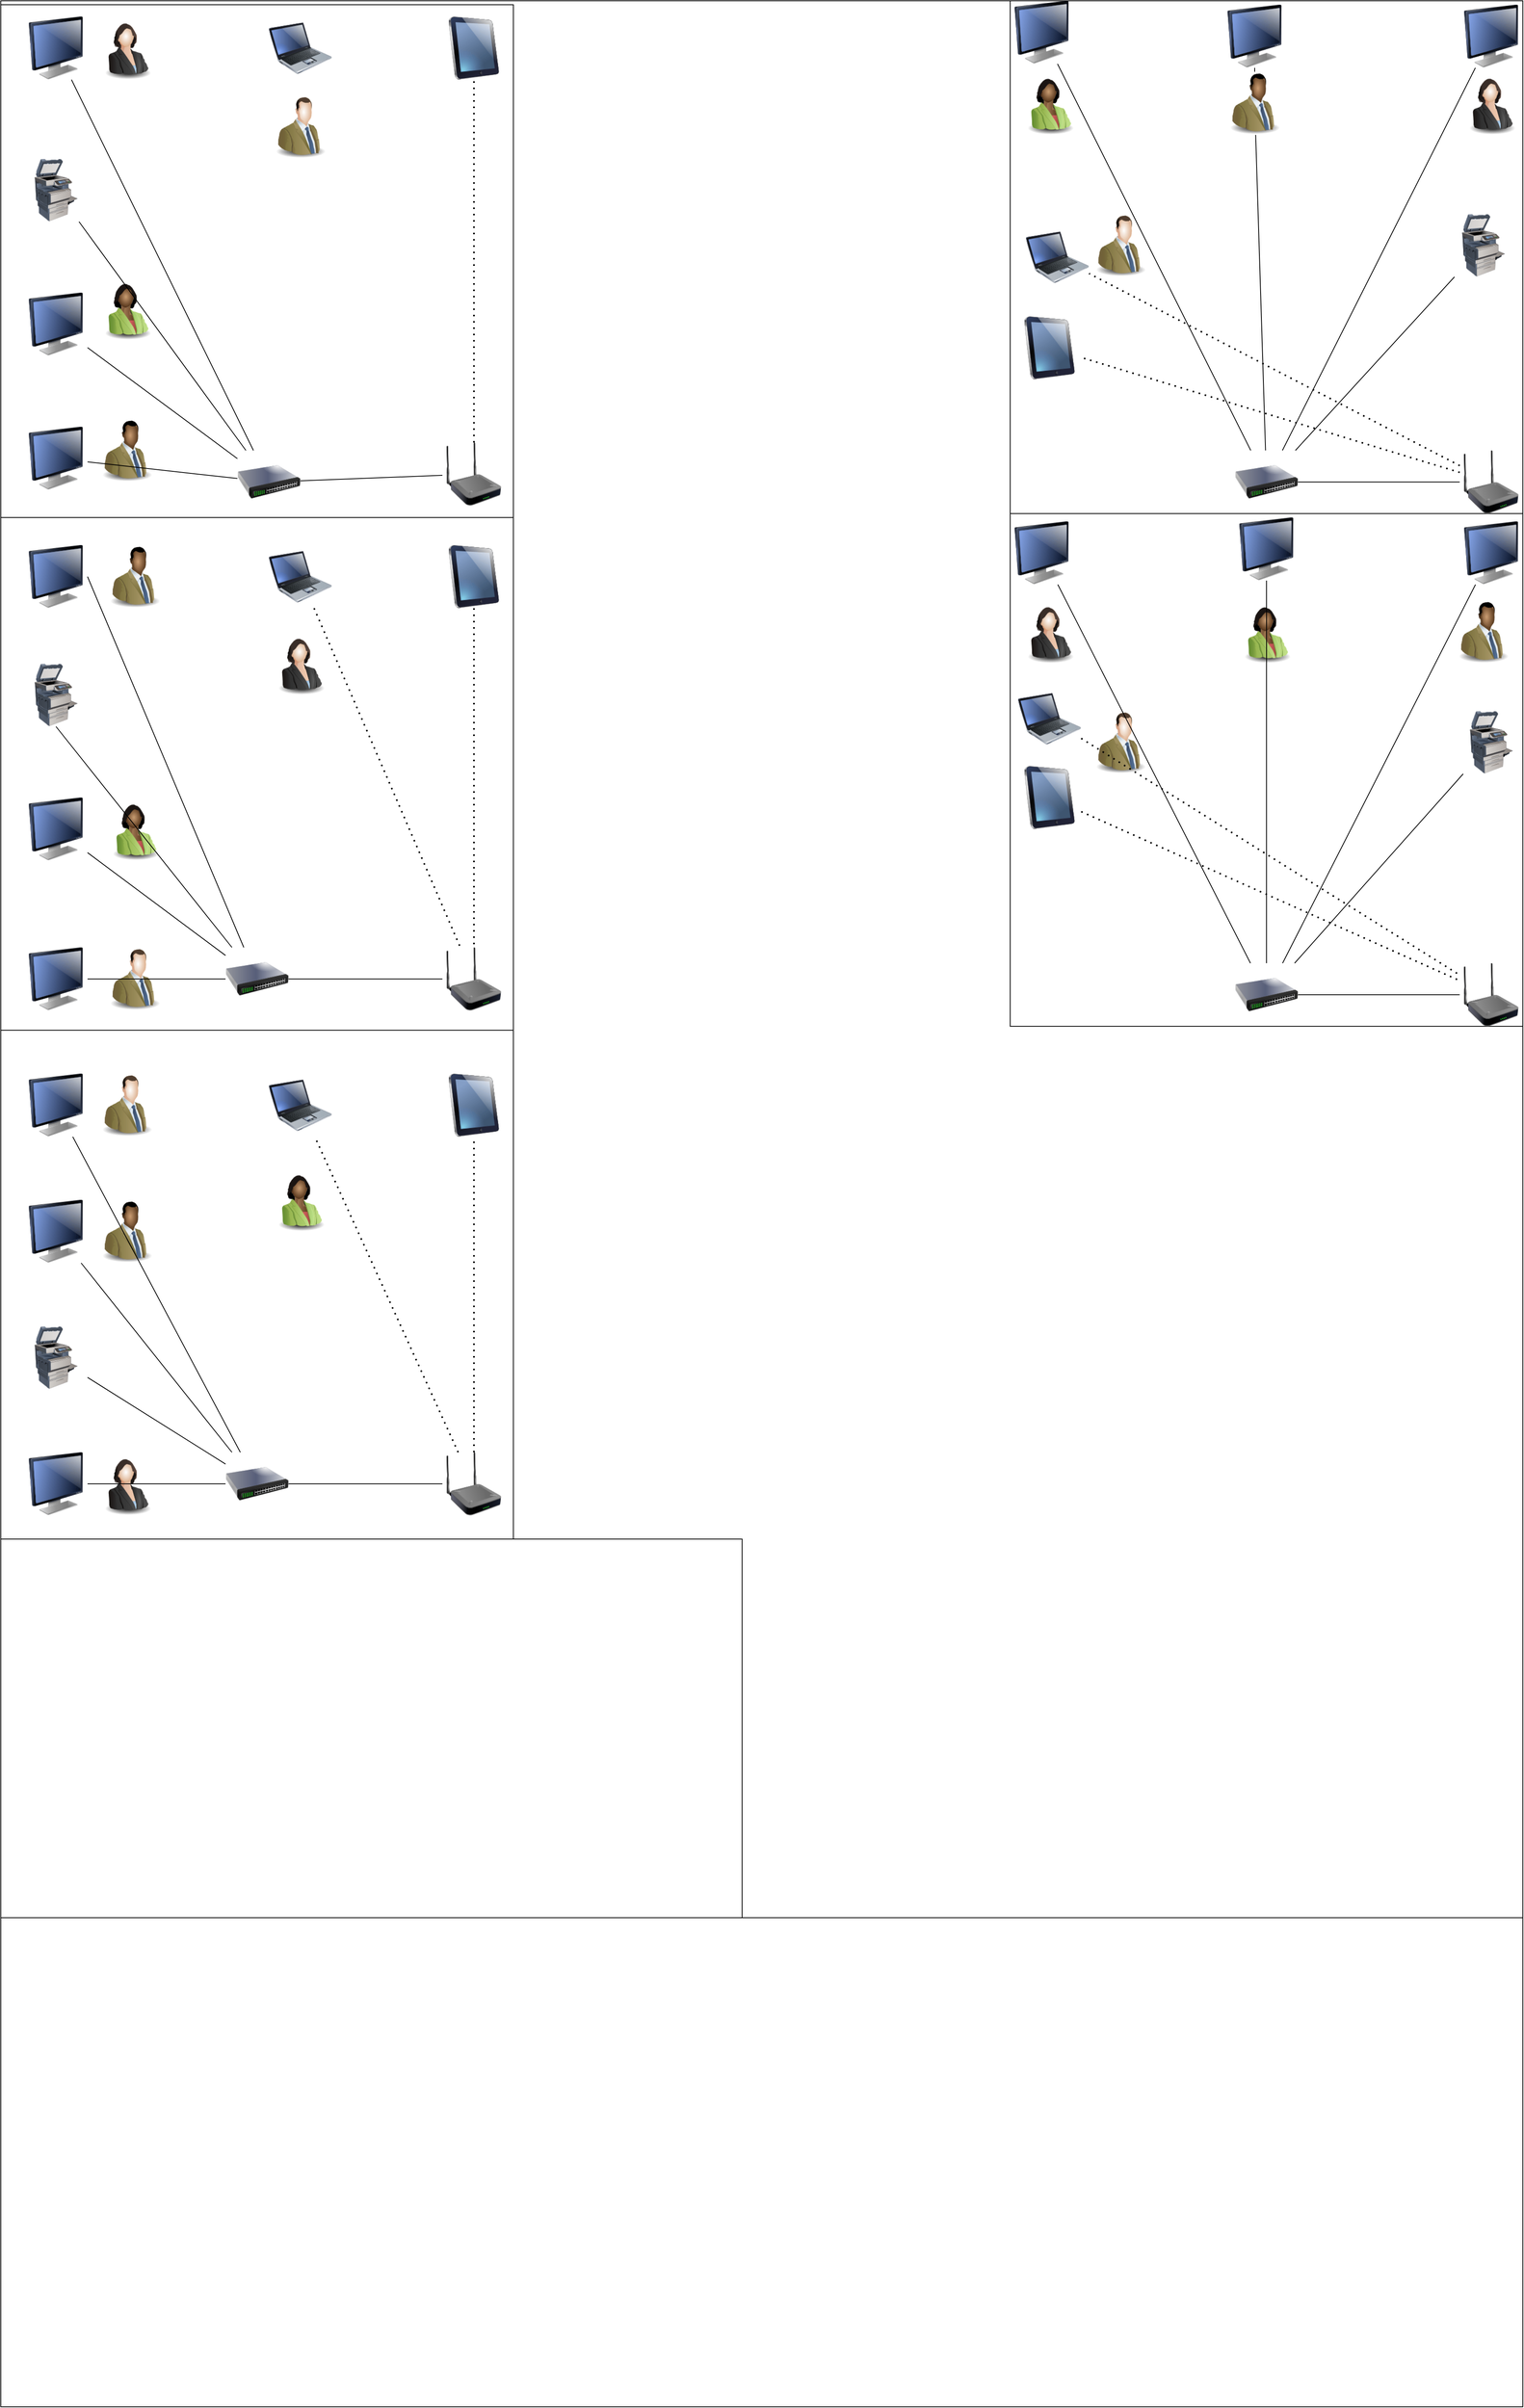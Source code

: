 <mxfile version="22.0.6" type="github">
  <diagram name="Page-1" id="XytU3quus1vIfNqfzDNo">
    <mxGraphModel dx="4003" dy="2825" grid="1" gridSize="10" guides="1" tooltips="1" connect="1" arrows="1" fold="1" page="1" pageScale="1" pageWidth="827" pageHeight="1169" math="0" shadow="0">
      <root>
        <mxCell id="0" />
        <mxCell id="1" parent="0" />
        <mxCell id="vcNwhQFIx9QEsGpkMY-a-10" value="" style="rounded=0;whiteSpace=wrap;html=1;" vertex="1" parent="1">
          <mxGeometry x="-210" y="-240" width="1930" height="3040" as="geometry" />
        </mxCell>
        <mxCell id="vcNwhQFIx9QEsGpkMY-a-2" value="" style="whiteSpace=wrap;html=1;aspect=fixed;" vertex="1" parent="1">
          <mxGeometry x="-210" y="-235" width="650" height="650" as="geometry" />
        </mxCell>
        <mxCell id="vcNwhQFIx9QEsGpkMY-a-3" value="" style="whiteSpace=wrap;html=1;aspect=fixed;" vertex="1" parent="1">
          <mxGeometry x="1070" y="410" width="650" height="650" as="geometry" />
        </mxCell>
        <mxCell id="vcNwhQFIx9QEsGpkMY-a-4" value="" style="whiteSpace=wrap;html=1;aspect=fixed;" vertex="1" parent="1">
          <mxGeometry x="-210" y="415" width="650" height="650" as="geometry" />
        </mxCell>
        <mxCell id="vcNwhQFIx9QEsGpkMY-a-5" value="" style="whiteSpace=wrap;html=1;aspect=fixed;" vertex="1" parent="1">
          <mxGeometry x="-210" y="1065" width="650" height="650" as="geometry" />
        </mxCell>
        <mxCell id="vcNwhQFIx9QEsGpkMY-a-6" value="" style="whiteSpace=wrap;html=1;aspect=fixed;" vertex="1" parent="1">
          <mxGeometry x="1070" y="-240" width="650" height="650" as="geometry" />
        </mxCell>
        <mxCell id="vcNwhQFIx9QEsGpkMY-a-7" value="" style="rounded=0;whiteSpace=wrap;html=1;" vertex="1" parent="1">
          <mxGeometry x="-210" y="2190" width="1930" height="620" as="geometry" />
        </mxCell>
        <mxCell id="vcNwhQFIx9QEsGpkMY-a-12" value="" style="rounded=0;whiteSpace=wrap;html=1;" vertex="1" parent="1">
          <mxGeometry x="-210" y="1710" width="940" height="480" as="geometry" />
        </mxCell>
        <mxCell id="vcNwhQFIx9QEsGpkMY-a-13" value="" style="image;html=1;image=img/lib/clip_art/computers/Monitor_128x128.png" vertex="1" parent="1">
          <mxGeometry x="-180" y="300" width="80" height="80" as="geometry" />
        </mxCell>
        <mxCell id="vcNwhQFIx9QEsGpkMY-a-14" value="" style="image;html=1;image=img/lib/clip_art/computers/Monitor_128x128.png" vertex="1" parent="1">
          <mxGeometry x="-180" y="-220" width="80" height="80" as="geometry" />
        </mxCell>
        <mxCell id="vcNwhQFIx9QEsGpkMY-a-15" value="" style="image;html=1;image=img/lib/clip_art/computers/Monitor_128x128.png" vertex="1" parent="1">
          <mxGeometry x="-180" y="130" width="80" height="80" as="geometry" />
        </mxCell>
        <mxCell id="vcNwhQFIx9QEsGpkMY-a-16" value="" style="image;html=1;image=img/lib/clip_art/computers/Printer_Commercial_128x128.png" vertex="1" parent="1">
          <mxGeometry x="-180" y="-40" width="80" height="80" as="geometry" />
        </mxCell>
        <mxCell id="vcNwhQFIx9QEsGpkMY-a-17" value="" style="image;html=1;image=img/lib/clip_art/computers/iPad_128x128.png" vertex="1" parent="1">
          <mxGeometry x="350" y="-220" width="80" height="80" as="geometry" />
        </mxCell>
        <mxCell id="vcNwhQFIx9QEsGpkMY-a-21" value="" style="image;html=1;image=img/lib/clip_art/computers/Laptop_128x128.png" vertex="1" parent="1">
          <mxGeometry x="130" y="-220" width="80" height="80" as="geometry" />
        </mxCell>
        <mxCell id="vcNwhQFIx9QEsGpkMY-a-22" value="" style="image;html=1;image=img/lib/clip_art/networking/Repeater_128x128.png" vertex="1" parent="1">
          <mxGeometry x="350" y="320" width="80" height="80" as="geometry" />
        </mxCell>
        <mxCell id="vcNwhQFIx9QEsGpkMY-a-23" value="" style="image;html=1;image=img/lib/clip_art/networking/Switch_128x128.png" vertex="1" parent="1">
          <mxGeometry x="90" y="330" width="80" height="80" as="geometry" />
        </mxCell>
        <mxCell id="vcNwhQFIx9QEsGpkMY-a-24" value="" style="image;html=1;image=img/lib/clip_art/people/Suit_Man_Green_Black_128x128.png" vertex="1" parent="1">
          <mxGeometry x="-90" y="290" width="80" height="80" as="geometry" />
        </mxCell>
        <mxCell id="vcNwhQFIx9QEsGpkMY-a-25" value="" style="image;html=1;image=img/lib/clip_art/people/Suit_Woman_Green_Black_128x128.png" vertex="1" parent="1">
          <mxGeometry x="-90" y="110" width="80" height="80" as="geometry" />
        </mxCell>
        <mxCell id="vcNwhQFIx9QEsGpkMY-a-26" value="" style="image;html=1;image=img/lib/clip_art/people/Suit_Woman_128x128.png" vertex="1" parent="1">
          <mxGeometry x="-90" y="-220" width="80" height="80" as="geometry" />
        </mxCell>
        <mxCell id="vcNwhQFIx9QEsGpkMY-a-27" value="" style="image;html=1;image=img/lib/clip_art/people/Suit_Man_Green_128x128.png" vertex="1" parent="1">
          <mxGeometry x="1170" y="30" width="80" height="80" as="geometry" />
        </mxCell>
        <mxCell id="vcNwhQFIx9QEsGpkMY-a-28" value="" style="endArrow=none;html=1;rounded=0;" edge="1" parent="1" source="vcNwhQFIx9QEsGpkMY-a-13" target="vcNwhQFIx9QEsGpkMY-a-23">
          <mxGeometry width="50" height="50" relative="1" as="geometry">
            <mxPoint x="180" y="210" as="sourcePoint" />
            <mxPoint x="230" y="160" as="targetPoint" />
          </mxGeometry>
        </mxCell>
        <mxCell id="vcNwhQFIx9QEsGpkMY-a-29" value="" style="endArrow=none;html=1;rounded=0;" edge="1" parent="1" source="vcNwhQFIx9QEsGpkMY-a-15" target="vcNwhQFIx9QEsGpkMY-a-23">
          <mxGeometry width="50" height="50" relative="1" as="geometry">
            <mxPoint x="180" y="210" as="sourcePoint" />
            <mxPoint x="230" y="160" as="targetPoint" />
          </mxGeometry>
        </mxCell>
        <mxCell id="vcNwhQFIx9QEsGpkMY-a-30" value="" style="endArrow=none;html=1;rounded=0;" edge="1" parent="1" source="vcNwhQFIx9QEsGpkMY-a-14" target="vcNwhQFIx9QEsGpkMY-a-23">
          <mxGeometry width="50" height="50" relative="1" as="geometry">
            <mxPoint x="180" y="210" as="sourcePoint" />
            <mxPoint x="230" y="160" as="targetPoint" />
          </mxGeometry>
        </mxCell>
        <mxCell id="vcNwhQFIx9QEsGpkMY-a-31" value="" style="endArrow=none;html=1;rounded=0;" edge="1" parent="1" source="vcNwhQFIx9QEsGpkMY-a-16" target="vcNwhQFIx9QEsGpkMY-a-23">
          <mxGeometry width="50" height="50" relative="1" as="geometry">
            <mxPoint x="180" y="210" as="sourcePoint" />
            <mxPoint x="230" y="160" as="targetPoint" />
          </mxGeometry>
        </mxCell>
        <mxCell id="vcNwhQFIx9QEsGpkMY-a-33" value="" style="endArrow=none;html=1;rounded=0;" edge="1" parent="1" source="vcNwhQFIx9QEsGpkMY-a-23" target="vcNwhQFIx9QEsGpkMY-a-22">
          <mxGeometry width="50" height="50" relative="1" as="geometry">
            <mxPoint x="180" y="210" as="sourcePoint" />
            <mxPoint x="230" y="160" as="targetPoint" />
          </mxGeometry>
        </mxCell>
        <mxCell id="vcNwhQFIx9QEsGpkMY-a-35" value="" style="endArrow=none;dashed=1;html=1;dashPattern=1 3;strokeWidth=2;rounded=0;" edge="1" parent="1" source="vcNwhQFIx9QEsGpkMY-a-22" target="vcNwhQFIx9QEsGpkMY-a-17">
          <mxGeometry width="50" height="50" relative="1" as="geometry">
            <mxPoint x="180" y="210" as="sourcePoint" />
            <mxPoint x="230" y="160" as="targetPoint" />
          </mxGeometry>
        </mxCell>
        <mxCell id="vcNwhQFIx9QEsGpkMY-a-36" value="" style="endArrow=none;dashed=1;html=1;dashPattern=1 3;strokeWidth=2;rounded=0;" edge="1" parent="1" source="vcNwhQFIx9QEsGpkMY-a-166" target="vcNwhQFIx9QEsGpkMY-a-152">
          <mxGeometry width="50" height="50" relative="1" as="geometry">
            <mxPoint x="523.704" y="1690" as="sourcePoint" />
            <mxPoint x="336.296" y="1230" as="targetPoint" />
          </mxGeometry>
        </mxCell>
        <mxCell id="vcNwhQFIx9QEsGpkMY-a-92" value="" style="image;html=1;image=img/lib/clip_art/computers/Monitor_128x128.png" vertex="1" parent="1">
          <mxGeometry x="-180" y="450" width="80" height="80" as="geometry" />
        </mxCell>
        <mxCell id="vcNwhQFIx9QEsGpkMY-a-93" value="" style="image;html=1;image=img/lib/clip_art/computers/Printer_Commercial_128x128.png" vertex="1" parent="1">
          <mxGeometry x="-180" y="600" width="80" height="80" as="geometry" />
        </mxCell>
        <mxCell id="vcNwhQFIx9QEsGpkMY-a-94" value="" style="image;html=1;image=img/lib/clip_art/computers/Monitor_128x128.png" vertex="1" parent="1">
          <mxGeometry x="-180" y="960" width="80" height="80" as="geometry" />
        </mxCell>
        <mxCell id="vcNwhQFIx9QEsGpkMY-a-95" value="" style="image;html=1;image=img/lib/clip_art/computers/Monitor_128x128.png" vertex="1" parent="1">
          <mxGeometry x="-180" y="770" width="80" height="80" as="geometry" />
        </mxCell>
        <mxCell id="vcNwhQFIx9QEsGpkMY-a-96" value="" style="image;html=1;image=img/lib/clip_art/computers/Monitor_128x128.png" vertex="1" parent="1">
          <mxGeometry x="-180" y="1120" width="80" height="80" as="geometry" />
        </mxCell>
        <mxCell id="vcNwhQFIx9QEsGpkMY-a-98" value="" style="image;html=1;image=img/lib/clip_art/computers/Monitor_128x128.png" vertex="1" parent="1">
          <mxGeometry x="-180" y="1280" width="80" height="80" as="geometry" />
        </mxCell>
        <mxCell id="vcNwhQFIx9QEsGpkMY-a-99" value="" style="image;html=1;image=img/lib/clip_art/computers/Monitor_128x128.png" vertex="1" parent="1">
          <mxGeometry x="-180" y="1600" width="80" height="80" as="geometry" />
        </mxCell>
        <mxCell id="vcNwhQFIx9QEsGpkMY-a-100" value="" style="image;html=1;image=img/lib/clip_art/computers/Monitor_128x128.png;rotation=0;" vertex="1" parent="1">
          <mxGeometry x="1070" y="420" width="80" height="80" as="geometry" />
        </mxCell>
        <mxCell id="vcNwhQFIx9QEsGpkMY-a-101" value="" style="image;html=1;image=img/lib/clip_art/computers/Monitor_128x128.png" vertex="1" parent="1">
          <mxGeometry x="1355" y="415" width="80" height="80" as="geometry" />
        </mxCell>
        <mxCell id="vcNwhQFIx9QEsGpkMY-a-102" value="" style="image;html=1;image=img/lib/clip_art/computers/Monitor_128x128.png" vertex="1" parent="1">
          <mxGeometry x="1640" y="420" width="80" height="80" as="geometry" />
        </mxCell>
        <mxCell id="vcNwhQFIx9QEsGpkMY-a-103" value="" style="image;html=1;image=img/lib/clip_art/computers/Monitor_128x128.png" vertex="1" parent="1">
          <mxGeometry x="1340" y="-235" width="80" height="80" as="geometry" />
        </mxCell>
        <mxCell id="vcNwhQFIx9QEsGpkMY-a-104" value="" style="image;html=1;image=img/lib/clip_art/computers/Monitor_128x128.png" vertex="1" parent="1">
          <mxGeometry x="1640" y="-235" width="80" height="80" as="geometry" />
        </mxCell>
        <mxCell id="vcNwhQFIx9QEsGpkMY-a-105" value="" style="image;html=1;image=img/lib/clip_art/computers/Monitor_128x128.png" vertex="1" parent="1">
          <mxGeometry x="1070" y="-240" width="80" height="80" as="geometry" />
        </mxCell>
        <mxCell id="vcNwhQFIx9QEsGpkMY-a-107" value="" style="image;html=1;image=img/lib/clip_art/computers/Printer_Commercial_128x128.png" vertex="1" parent="1">
          <mxGeometry x="-180" y="1440" width="80" height="80" as="geometry" />
        </mxCell>
        <mxCell id="vcNwhQFIx9QEsGpkMY-a-109" value="" style="image;html=1;image=img/lib/clip_art/computers/Printer_Commercial_128x128.png" vertex="1" parent="1">
          <mxGeometry x="1640" y="660" width="80" height="80" as="geometry" />
        </mxCell>
        <mxCell id="vcNwhQFIx9QEsGpkMY-a-110" value="" style="image;html=1;image=img/lib/clip_art/computers/Printer_Commercial_128x128.png" vertex="1" parent="1">
          <mxGeometry x="1630" y="30" width="80" height="80" as="geometry" />
        </mxCell>
        <mxCell id="vcNwhQFIx9QEsGpkMY-a-111" value="" style="image;html=1;image=img/lib/clip_art/computers/Laptop_128x128.png" vertex="1" parent="1">
          <mxGeometry x="1090" y="45" width="80" height="80" as="geometry" />
        </mxCell>
        <mxCell id="vcNwhQFIx9QEsGpkMY-a-112" value="" style="image;html=1;image=img/lib/clip_art/computers/iPad_128x128.png" vertex="1" parent="1">
          <mxGeometry x="1080" y="160" width="80" height="80" as="geometry" />
        </mxCell>
        <mxCell id="vcNwhQFIx9QEsGpkMY-a-113" value="" style="image;html=1;image=img/lib/clip_art/networking/Switch_128x128.png" vertex="1" parent="1">
          <mxGeometry x="1355" y="330" width="80" height="80" as="geometry" />
        </mxCell>
        <mxCell id="vcNwhQFIx9QEsGpkMY-a-114" value="" style="image;html=1;image=img/lib/clip_art/networking/Repeater_128x128.png" vertex="1" parent="1">
          <mxGeometry x="1640" y="330" width="80" height="80" as="geometry" />
        </mxCell>
        <mxCell id="vcNwhQFIx9QEsGpkMY-a-115" value="" style="endArrow=none;dashed=1;html=1;dashPattern=1 3;strokeWidth=2;rounded=0;" edge="1" parent="1" source="vcNwhQFIx9QEsGpkMY-a-114" target="vcNwhQFIx9QEsGpkMY-a-112">
          <mxGeometry width="50" height="50" relative="1" as="geometry">
            <mxPoint x="1010" y="210" as="sourcePoint" />
            <mxPoint x="1060" y="160" as="targetPoint" />
          </mxGeometry>
        </mxCell>
        <mxCell id="vcNwhQFIx9QEsGpkMY-a-116" value="" style="endArrow=none;dashed=1;html=1;dashPattern=1 3;strokeWidth=2;rounded=0;" edge="1" parent="1" source="vcNwhQFIx9QEsGpkMY-a-114" target="vcNwhQFIx9QEsGpkMY-a-111">
          <mxGeometry width="50" height="50" relative="1" as="geometry">
            <mxPoint x="1010" y="210" as="sourcePoint" />
            <mxPoint x="1060" y="160" as="targetPoint" />
          </mxGeometry>
        </mxCell>
        <mxCell id="vcNwhQFIx9QEsGpkMY-a-117" value="" style="endArrow=none;html=1;rounded=0;" edge="1" parent="1" source="vcNwhQFIx9QEsGpkMY-a-113" target="vcNwhQFIx9QEsGpkMY-a-114">
          <mxGeometry width="50" height="50" relative="1" as="geometry">
            <mxPoint x="1010" y="210" as="sourcePoint" />
            <mxPoint x="1060" y="160" as="targetPoint" />
          </mxGeometry>
        </mxCell>
        <mxCell id="vcNwhQFIx9QEsGpkMY-a-118" value="" style="endArrow=none;html=1;rounded=0;" edge="1" parent="1" source="vcNwhQFIx9QEsGpkMY-a-113" target="vcNwhQFIx9QEsGpkMY-a-104">
          <mxGeometry width="50" height="50" relative="1" as="geometry">
            <mxPoint x="1010" y="210" as="sourcePoint" />
            <mxPoint x="1060" y="160" as="targetPoint" />
          </mxGeometry>
        </mxCell>
        <mxCell id="vcNwhQFIx9QEsGpkMY-a-119" value="" style="endArrow=none;html=1;rounded=0;" edge="1" parent="1" source="vcNwhQFIx9QEsGpkMY-a-127" target="vcNwhQFIx9QEsGpkMY-a-103">
          <mxGeometry width="50" height="50" relative="1" as="geometry">
            <mxPoint x="1010" y="210" as="sourcePoint" />
            <mxPoint x="1060" y="160" as="targetPoint" />
          </mxGeometry>
        </mxCell>
        <mxCell id="vcNwhQFIx9QEsGpkMY-a-121" value="" style="endArrow=none;html=1;rounded=0;" edge="1" parent="1" source="vcNwhQFIx9QEsGpkMY-a-113" target="vcNwhQFIx9QEsGpkMY-a-105">
          <mxGeometry width="50" height="50" relative="1" as="geometry">
            <mxPoint x="1010" y="210" as="sourcePoint" />
            <mxPoint x="1060" y="160" as="targetPoint" />
          </mxGeometry>
        </mxCell>
        <mxCell id="vcNwhQFIx9QEsGpkMY-a-122" value="" style="endArrow=none;html=1;rounded=0;" edge="1" parent="1" source="vcNwhQFIx9QEsGpkMY-a-113" target="vcNwhQFIx9QEsGpkMY-a-110">
          <mxGeometry width="50" height="50" relative="1" as="geometry">
            <mxPoint x="1010" y="210" as="sourcePoint" />
            <mxPoint x="1060" y="160" as="targetPoint" />
          </mxGeometry>
        </mxCell>
        <mxCell id="vcNwhQFIx9QEsGpkMY-a-123" value="" style="image;html=1;image=img/lib/clip_art/people/Suit_Man_Green_128x128.png" vertex="1" parent="1">
          <mxGeometry x="130" y="-120" width="80" height="80" as="geometry" />
        </mxCell>
        <mxCell id="vcNwhQFIx9QEsGpkMY-a-124" value="" style="image;html=1;image=img/lib/clip_art/people/Suit_Woman_Green_Black_128x128.png" vertex="1" parent="1">
          <mxGeometry x="1080" y="-150" width="80" height="80" as="geometry" />
        </mxCell>
        <mxCell id="vcNwhQFIx9QEsGpkMY-a-125" value="" style="image;html=1;image=img/lib/clip_art/people/Suit_Woman_128x128.png" vertex="1" parent="1">
          <mxGeometry x="1640" y="-150" width="80" height="80" as="geometry" />
        </mxCell>
        <mxCell id="vcNwhQFIx9QEsGpkMY-a-126" value="" style="image;html=1;image=img/lib/clip_art/people/Suit_Man_Green_Black_128x128.png" vertex="1" parent="1">
          <mxGeometry x="-80" y="450" width="80" height="80" as="geometry" />
        </mxCell>
        <mxCell id="vcNwhQFIx9QEsGpkMY-a-129" value="" style="endArrow=none;html=1;rounded=0;" edge="1" parent="1" source="vcNwhQFIx9QEsGpkMY-a-113" target="vcNwhQFIx9QEsGpkMY-a-127">
          <mxGeometry width="50" height="50" relative="1" as="geometry">
            <mxPoint x="1394" y="330" as="sourcePoint" />
            <mxPoint x="1381" y="-155" as="targetPoint" />
          </mxGeometry>
        </mxCell>
        <mxCell id="vcNwhQFIx9QEsGpkMY-a-127" value="" style="image;html=1;image=img/lib/clip_art/people/Suit_Man_Green_Black_128x128.png" vertex="1" parent="1">
          <mxGeometry x="1340" y="-150" width="80" height="80" as="geometry" />
        </mxCell>
        <mxCell id="vcNwhQFIx9QEsGpkMY-a-130" value="" style="image;html=1;image=img/lib/clip_art/networking/Repeater_128x128.png" vertex="1" parent="1">
          <mxGeometry x="1640" y="980" width="80" height="80" as="geometry" />
        </mxCell>
        <mxCell id="vcNwhQFIx9QEsGpkMY-a-131" value="" style="image;html=1;image=img/lib/clip_art/networking/Switch_128x128.png" vertex="1" parent="1">
          <mxGeometry x="1355" y="980" width="80" height="80" as="geometry" />
        </mxCell>
        <mxCell id="vcNwhQFIx9QEsGpkMY-a-132" value="" style="image;html=1;image=img/lib/clip_art/computers/iPad_128x128.png" vertex="1" parent="1">
          <mxGeometry x="1080" y="730" width="80" height="80" as="geometry" />
        </mxCell>
        <mxCell id="vcNwhQFIx9QEsGpkMY-a-134" value="" style="image;html=1;image=img/lib/clip_art/computers/Laptop_128x128.png" vertex="1" parent="1">
          <mxGeometry x="1080" y="630" width="80" height="80" as="geometry" />
        </mxCell>
        <mxCell id="vcNwhQFIx9QEsGpkMY-a-135" value="" style="image;html=1;image=img/lib/clip_art/people/Suit_Man_Green_128x128.png" vertex="1" parent="1">
          <mxGeometry x="1170" y="660" width="80" height="80" as="geometry" />
        </mxCell>
        <mxCell id="vcNwhQFIx9QEsGpkMY-a-136" value="" style="image;html=1;image=img/lib/clip_art/people/Suit_Man_Green_Black_128x128.png" vertex="1" parent="1">
          <mxGeometry x="1630" y="520" width="80" height="80" as="geometry" />
        </mxCell>
        <mxCell id="vcNwhQFIx9QEsGpkMY-a-139" value="" style="image;html=1;image=img/lib/clip_art/people/Suit_Woman_128x128.png" vertex="1" parent="1">
          <mxGeometry x="1080" y="520" width="80" height="80" as="geometry" />
        </mxCell>
        <mxCell id="vcNwhQFIx9QEsGpkMY-a-140" value="" style="image;html=1;image=img/lib/clip_art/people/Suit_Woman_Green_Black_128x128.png" vertex="1" parent="1">
          <mxGeometry x="1355" y="520" width="80" height="80" as="geometry" />
        </mxCell>
        <mxCell id="vcNwhQFIx9QEsGpkMY-a-142" value="" style="endArrow=none;dashed=1;html=1;dashPattern=1 3;strokeWidth=2;rounded=0;" edge="1" parent="1" source="vcNwhQFIx9QEsGpkMY-a-132" target="vcNwhQFIx9QEsGpkMY-a-130">
          <mxGeometry width="50" height="50" relative="1" as="geometry">
            <mxPoint x="1450" y="410" as="sourcePoint" />
            <mxPoint x="1500" y="360" as="targetPoint" />
          </mxGeometry>
        </mxCell>
        <mxCell id="vcNwhQFIx9QEsGpkMY-a-143" value="" style="endArrow=none;dashed=1;html=1;dashPattern=1 3;strokeWidth=2;rounded=0;" edge="1" parent="1" source="vcNwhQFIx9QEsGpkMY-a-134" target="vcNwhQFIx9QEsGpkMY-a-130">
          <mxGeometry width="50" height="50" relative="1" as="geometry">
            <mxPoint x="1450" y="1020" as="sourcePoint" />
            <mxPoint x="1500" y="970" as="targetPoint" />
          </mxGeometry>
        </mxCell>
        <mxCell id="vcNwhQFIx9QEsGpkMY-a-144" value="" style="endArrow=none;html=1;rounded=0;" edge="1" parent="1" source="vcNwhQFIx9QEsGpkMY-a-131" target="vcNwhQFIx9QEsGpkMY-a-130">
          <mxGeometry width="50" height="50" relative="1" as="geometry">
            <mxPoint x="1450" y="1020" as="sourcePoint" />
            <mxPoint x="1500" y="970" as="targetPoint" />
          </mxGeometry>
        </mxCell>
        <mxCell id="vcNwhQFIx9QEsGpkMY-a-145" value="" style="endArrow=none;html=1;rounded=0;" edge="1" parent="1" source="vcNwhQFIx9QEsGpkMY-a-131" target="vcNwhQFIx9QEsGpkMY-a-109">
          <mxGeometry width="50" height="50" relative="1" as="geometry">
            <mxPoint x="1450" y="1020" as="sourcePoint" />
            <mxPoint x="1500" y="970" as="targetPoint" />
          </mxGeometry>
        </mxCell>
        <mxCell id="vcNwhQFIx9QEsGpkMY-a-146" value="" style="endArrow=none;html=1;rounded=0;entryX=0.25;entryY=1;entryDx=0;entryDy=0;" edge="1" parent="1" source="vcNwhQFIx9QEsGpkMY-a-131" target="vcNwhQFIx9QEsGpkMY-a-102">
          <mxGeometry width="50" height="50" relative="1" as="geometry">
            <mxPoint x="1450" y="1020" as="sourcePoint" />
            <mxPoint x="1500" y="970" as="targetPoint" />
          </mxGeometry>
        </mxCell>
        <mxCell id="vcNwhQFIx9QEsGpkMY-a-147" value="" style="endArrow=none;html=1;rounded=0;" edge="1" parent="1" source="vcNwhQFIx9QEsGpkMY-a-131" target="vcNwhQFIx9QEsGpkMY-a-101">
          <mxGeometry width="50" height="50" relative="1" as="geometry">
            <mxPoint x="1450" y="1020" as="sourcePoint" />
            <mxPoint x="1500" y="970" as="targetPoint" />
          </mxGeometry>
        </mxCell>
        <mxCell id="vcNwhQFIx9QEsGpkMY-a-148" value="" style="endArrow=none;html=1;rounded=0;" edge="1" parent="1" source="vcNwhQFIx9QEsGpkMY-a-131" target="vcNwhQFIx9QEsGpkMY-a-100">
          <mxGeometry width="50" height="50" relative="1" as="geometry">
            <mxPoint x="1450" y="1020" as="sourcePoint" />
            <mxPoint x="1500" y="970" as="targetPoint" />
          </mxGeometry>
        </mxCell>
        <mxCell id="vcNwhQFIx9QEsGpkMY-a-149" value="" style="image;html=1;image=img/lib/clip_art/computers/Laptop_128x128.png" vertex="1" parent="1">
          <mxGeometry x="130" y="1120" width="80" height="80" as="geometry" />
        </mxCell>
        <mxCell id="vcNwhQFIx9QEsGpkMY-a-151" value="" style="image;html=1;image=img/lib/clip_art/computers/Laptop_128x128.png" vertex="1" parent="1">
          <mxGeometry x="130" y="450" width="80" height="80" as="geometry" />
        </mxCell>
        <mxCell id="vcNwhQFIx9QEsGpkMY-a-152" value="" style="image;html=1;image=img/lib/clip_art/computers/iPad_128x128.png" vertex="1" parent="1">
          <mxGeometry x="350" y="1120" width="80" height="80" as="geometry" />
        </mxCell>
        <mxCell id="vcNwhQFIx9QEsGpkMY-a-153" value="" style="image;html=1;image=img/lib/clip_art/computers/iPad_128x128.png" vertex="1" parent="1">
          <mxGeometry x="350" y="450" width="80" height="80" as="geometry" />
        </mxCell>
        <mxCell id="vcNwhQFIx9QEsGpkMY-a-154" value="" style="image;html=1;image=img/lib/clip_art/networking/Repeater_128x128.png" vertex="1" parent="1">
          <mxGeometry x="350" y="960" width="80" height="80" as="geometry" />
        </mxCell>
        <mxCell id="vcNwhQFIx9QEsGpkMY-a-155" value="" style="image;html=1;image=img/lib/clip_art/networking/Switch_128x128.png" vertex="1" parent="1">
          <mxGeometry x="75" y="960" width="80" height="80" as="geometry" />
        </mxCell>
        <mxCell id="vcNwhQFIx9QEsGpkMY-a-156" value="" style="image;html=1;image=img/lib/clip_art/people/Suit_Woman_128x128.png" vertex="1" parent="1">
          <mxGeometry x="130" y="560" width="80" height="80" as="geometry" />
        </mxCell>
        <mxCell id="vcNwhQFIx9QEsGpkMY-a-157" value="" style="image;html=1;image=img/lib/clip_art/people/Suit_Man_Green_128x128.png" vertex="1" parent="1">
          <mxGeometry x="-80" y="960" width="80" height="80" as="geometry" />
        </mxCell>
        <mxCell id="vcNwhQFIx9QEsGpkMY-a-158" value="" style="image;html=1;image=img/lib/clip_art/people/Suit_Woman_Green_Black_128x128.png" vertex="1" parent="1">
          <mxGeometry x="-80" y="770" width="80" height="80" as="geometry" />
        </mxCell>
        <mxCell id="vcNwhQFIx9QEsGpkMY-a-159" value="" style="endArrow=none;dashed=1;html=1;dashPattern=1 3;strokeWidth=2;rounded=0;" edge="1" parent="1" source="vcNwhQFIx9QEsGpkMY-a-153" target="vcNwhQFIx9QEsGpkMY-a-154">
          <mxGeometry width="50" height="50" relative="1" as="geometry">
            <mxPoint x="640" y="550" as="sourcePoint" />
            <mxPoint x="690" y="500" as="targetPoint" />
          </mxGeometry>
        </mxCell>
        <mxCell id="vcNwhQFIx9QEsGpkMY-a-160" value="" style="endArrow=none;dashed=1;html=1;dashPattern=1 3;strokeWidth=2;rounded=0;" edge="1" parent="1" source="vcNwhQFIx9QEsGpkMY-a-151" target="vcNwhQFIx9QEsGpkMY-a-154">
          <mxGeometry width="50" height="50" relative="1" as="geometry">
            <mxPoint x="640" y="550" as="sourcePoint" />
            <mxPoint x="690" y="500" as="targetPoint" />
          </mxGeometry>
        </mxCell>
        <mxCell id="vcNwhQFIx9QEsGpkMY-a-161" value="" style="endArrow=none;html=1;rounded=0;" edge="1" parent="1" source="vcNwhQFIx9QEsGpkMY-a-155" target="vcNwhQFIx9QEsGpkMY-a-154">
          <mxGeometry width="50" height="50" relative="1" as="geometry">
            <mxPoint x="640" y="550" as="sourcePoint" />
            <mxPoint x="690" y="500" as="targetPoint" />
          </mxGeometry>
        </mxCell>
        <mxCell id="vcNwhQFIx9QEsGpkMY-a-162" value="" style="endArrow=none;html=1;rounded=0;" edge="1" parent="1" source="vcNwhQFIx9QEsGpkMY-a-94" target="vcNwhQFIx9QEsGpkMY-a-155">
          <mxGeometry width="50" height="50" relative="1" as="geometry">
            <mxPoint x="640" y="550" as="sourcePoint" />
            <mxPoint x="690" y="500" as="targetPoint" />
          </mxGeometry>
        </mxCell>
        <mxCell id="vcNwhQFIx9QEsGpkMY-a-163" value="" style="endArrow=none;html=1;rounded=0;" edge="1" parent="1" source="vcNwhQFIx9QEsGpkMY-a-95" target="vcNwhQFIx9QEsGpkMY-a-155">
          <mxGeometry width="50" height="50" relative="1" as="geometry">
            <mxPoint x="640" y="550" as="sourcePoint" />
            <mxPoint x="690" y="500" as="targetPoint" />
          </mxGeometry>
        </mxCell>
        <mxCell id="vcNwhQFIx9QEsGpkMY-a-164" value="" style="endArrow=none;html=1;rounded=0;exitX=1;exitY=0.5;exitDx=0;exitDy=0;" edge="1" parent="1" source="vcNwhQFIx9QEsGpkMY-a-92" target="vcNwhQFIx9QEsGpkMY-a-155">
          <mxGeometry width="50" height="50" relative="1" as="geometry">
            <mxPoint x="640" y="550" as="sourcePoint" />
            <mxPoint x="690" y="500" as="targetPoint" />
          </mxGeometry>
        </mxCell>
        <mxCell id="vcNwhQFIx9QEsGpkMY-a-165" value="" style="endArrow=none;html=1;rounded=0;exitX=0.5;exitY=1;exitDx=0;exitDy=0;" edge="1" parent="1" source="vcNwhQFIx9QEsGpkMY-a-93" target="vcNwhQFIx9QEsGpkMY-a-155">
          <mxGeometry width="50" height="50" relative="1" as="geometry">
            <mxPoint x="640" y="550" as="sourcePoint" />
            <mxPoint x="690" y="500" as="targetPoint" />
          </mxGeometry>
        </mxCell>
        <mxCell id="vcNwhQFIx9QEsGpkMY-a-166" value="" style="image;html=1;image=img/lib/clip_art/networking/Repeater_128x128.png" vertex="1" parent="1">
          <mxGeometry x="350" y="1600" width="80" height="80" as="geometry" />
        </mxCell>
        <mxCell id="vcNwhQFIx9QEsGpkMY-a-167" value="" style="image;html=1;image=img/lib/clip_art/networking/Switch_128x128.png" vertex="1" parent="1">
          <mxGeometry x="75" y="1600" width="80" height="80" as="geometry" />
        </mxCell>
        <mxCell id="vcNwhQFIx9QEsGpkMY-a-168" value="" style="image;html=1;image=img/lib/clip_art/people/Suit_Woman_Green_Black_128x128.png" vertex="1" parent="1">
          <mxGeometry x="130" y="1240" width="80" height="80" as="geometry" />
        </mxCell>
        <mxCell id="vcNwhQFIx9QEsGpkMY-a-169" value="" style="image;html=1;image=img/lib/clip_art/people/Suit_Man_Green_Black_128x128.png" vertex="1" parent="1">
          <mxGeometry x="-90" y="1280" width="80" height="80" as="geometry" />
        </mxCell>
        <mxCell id="vcNwhQFIx9QEsGpkMY-a-170" value="" style="image;html=1;image=img/lib/clip_art/people/Suit_Man_Green_128x128.png" vertex="1" parent="1">
          <mxGeometry x="-90" y="1120" width="80" height="80" as="geometry" />
        </mxCell>
        <mxCell id="vcNwhQFIx9QEsGpkMY-a-171" value="" style="image;html=1;image=img/lib/clip_art/people/Suit_Woman_128x128.png" vertex="1" parent="1">
          <mxGeometry x="-90" y="1600" width="80" height="80" as="geometry" />
        </mxCell>
        <mxCell id="vcNwhQFIx9QEsGpkMY-a-172" value="" style="endArrow=none;dashed=1;html=1;dashPattern=1 3;strokeWidth=2;rounded=0;exitX=0.25;exitY=0;exitDx=0;exitDy=0;" edge="1" parent="1" source="vcNwhQFIx9QEsGpkMY-a-166" target="vcNwhQFIx9QEsGpkMY-a-149">
          <mxGeometry width="50" height="50" relative="1" as="geometry">
            <mxPoint x="660" y="1500" as="sourcePoint" />
            <mxPoint x="710" y="1450" as="targetPoint" />
          </mxGeometry>
        </mxCell>
        <mxCell id="vcNwhQFIx9QEsGpkMY-a-173" value="" style="endArrow=none;html=1;rounded=0;" edge="1" parent="1" source="vcNwhQFIx9QEsGpkMY-a-167" target="vcNwhQFIx9QEsGpkMY-a-166">
          <mxGeometry width="50" height="50" relative="1" as="geometry">
            <mxPoint x="660" y="1500" as="sourcePoint" />
            <mxPoint x="710" y="1450" as="targetPoint" />
          </mxGeometry>
        </mxCell>
        <mxCell id="vcNwhQFIx9QEsGpkMY-a-174" value="" style="endArrow=none;html=1;rounded=0;" edge="1" parent="1" source="vcNwhQFIx9QEsGpkMY-a-99" target="vcNwhQFIx9QEsGpkMY-a-167">
          <mxGeometry width="50" height="50" relative="1" as="geometry">
            <mxPoint x="660" y="1500" as="sourcePoint" />
            <mxPoint x="710" y="1450" as="targetPoint" />
          </mxGeometry>
        </mxCell>
        <mxCell id="vcNwhQFIx9QEsGpkMY-a-175" value="" style="endArrow=none;html=1;rounded=0;" edge="1" parent="1" source="vcNwhQFIx9QEsGpkMY-a-107" target="vcNwhQFIx9QEsGpkMY-a-167">
          <mxGeometry width="50" height="50" relative="1" as="geometry">
            <mxPoint x="660" y="1500" as="sourcePoint" />
            <mxPoint x="710" y="1450" as="targetPoint" />
          </mxGeometry>
        </mxCell>
        <mxCell id="vcNwhQFIx9QEsGpkMY-a-176" value="" style="endArrow=none;html=1;rounded=0;" edge="1" parent="1" source="vcNwhQFIx9QEsGpkMY-a-98" target="vcNwhQFIx9QEsGpkMY-a-167">
          <mxGeometry width="50" height="50" relative="1" as="geometry">
            <mxPoint x="660" y="1500" as="sourcePoint" />
            <mxPoint x="710" y="1450" as="targetPoint" />
          </mxGeometry>
        </mxCell>
        <mxCell id="vcNwhQFIx9QEsGpkMY-a-177" value="" style="endArrow=none;html=1;rounded=0;" edge="1" parent="1" source="vcNwhQFIx9QEsGpkMY-a-96" target="vcNwhQFIx9QEsGpkMY-a-167">
          <mxGeometry width="50" height="50" relative="1" as="geometry">
            <mxPoint x="660" y="1500" as="sourcePoint" />
            <mxPoint x="710" y="1450" as="targetPoint" />
          </mxGeometry>
        </mxCell>
      </root>
    </mxGraphModel>
  </diagram>
</mxfile>
